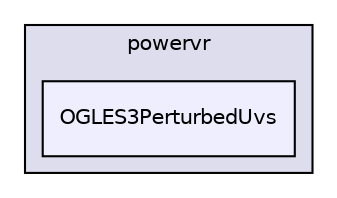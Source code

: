 digraph "PVR/SDK_3.4/Examples/Intermediate/PerturbedUvs/OGLES3/Build/Android/src/com/powervr/OGLES3PerturbedUvs" {
  compound=true
  node [ fontsize="10", fontname="Helvetica"];
  edge [ labelfontsize="10", labelfontname="Helvetica"];
  subgraph clusterdir_afe0104c44d09146b18d87a299a16cf2 {
    graph [ bgcolor="#ddddee", pencolor="black", label="powervr" fontname="Helvetica", fontsize="10", URL="dir_afe0104c44d09146b18d87a299a16cf2.html"]
  dir_20c9184228d52fbdf21648b73ea67e3e [shape=box, label="OGLES3PerturbedUvs", style="filled", fillcolor="#eeeeff", pencolor="black", URL="dir_20c9184228d52fbdf21648b73ea67e3e.html"];
  }
}

